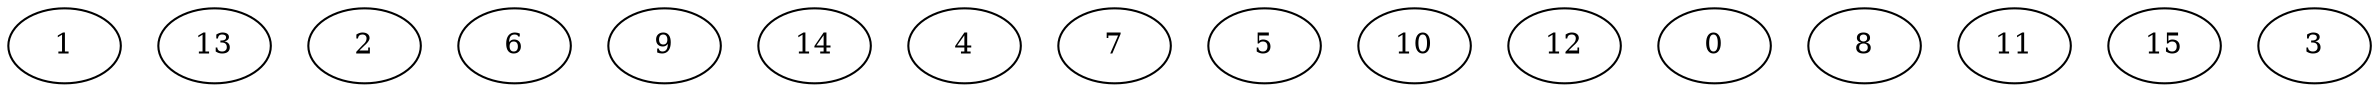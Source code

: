 digraph "Independent_Nodes_16_WeightType_Random#7" {
	graph ["Duplicate states"=0,
		GraphType=Independent,
		"Max states in OPEN"=0,
		Modes="120000ms; topo-ordered tasks, ; Pruning: task equivalence, fixed order ready list, ; F-value: ; Optimisation: best schedule length (\
SL) optimisation on equal, ",
		NumberOfTasks=16,
		"Pruned using list schedule length"=1707,
		"States removed from OPEN"=0,
		TargetSystem="Homogeneous-6",
		"Time to schedule (ms)"=119,
		"Total idle time"=0,
		"Total schedule length"=16,
		"Total sequential time"=91,
		"Total states created"=2287
	];
	1	["Finish time"=10,
		Processor=0,
		"Start time"=0,
		Weight=10];
	13	["Finish time"=10,
		Processor=1,
		"Start time"=0,
		Weight=10];
	2	["Finish time"=7,
		Processor=2,
		"Start time"=0,
		Weight=7];
	6	["Finish time"=7,
		Processor=3,
		"Start time"=0,
		Weight=7];
	9	["Finish time"=7,
		Processor=4,
		"Start time"=0,
		Weight=7];
	14	["Finish time"=7,
		Processor=5,
		"Start time"=0,
		Weight=7];
	4	["Finish time"=13,
		Processor=2,
		"Start time"=7,
		Weight=6];
	7	["Finish time"=13,
		Processor=3,
		"Start time"=7,
		Weight=6];
	5	["Finish time"=12,
		Processor=4,
		"Start time"=7,
		Weight=5];
	10	["Finish time"=12,
		Processor=5,
		"Start time"=7,
		Weight=5];
	12	["Finish time"=15,
		Processor=0,
		"Start time"=10,
		Weight=5];
	0	["Finish time"=14,
		Processor=1,
		"Start time"=10,
		Weight=4];
	8	["Finish time"=16,
		Processor=4,
		"Start time"=12,
		Weight=4];
	11	["Finish time"=15,
		Processor=5,
		"Start time"=12,
		Weight=3];
	15	["Finish time"=16,
		Processor=2,
		"Start time"=13,
		Weight=3];
	3	["Finish time"=15,
		Processor=3,
		"Start time"=13,
		Weight=2];
}
